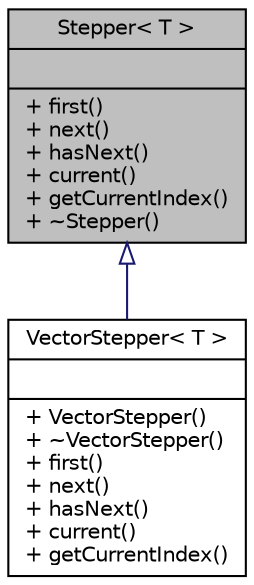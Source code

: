 digraph "Stepper&lt; T &gt;"
{
 // LATEX_PDF_SIZE
  edge [fontname="Helvetica",fontsize="10",labelfontname="Helvetica",labelfontsize="10"];
  node [fontname="Helvetica",fontsize="10",shape=record];
  Node1 [label="{Stepper\< T \>\n||+ first()\l+ next()\l+ hasNext()\l+ current()\l+ getCurrentIndex()\l+ ~Stepper()\l}",height=0.2,width=0.4,color="black", fillcolor="grey75", style="filled", fontcolor="black",tooltip="Abstract iterator interface for traversing collections."];
  Node1 -> Node2 [dir="back",color="midnightblue",fontsize="10",style="solid",arrowtail="onormal",fontname="Helvetica"];
  Node2 [label="{VectorStepper\< T \>\n||+ VectorStepper()\l+ ~VectorStepper()\l+ first()\l+ next()\l+ hasNext()\l+ current()\l+ getCurrentIndex()\l}",height=0.2,width=0.4,color="black", fillcolor="white", style="filled",URL="$classVectorStepper.html",tooltip="Concrete iterator implementation for std::vector containers."];
}
